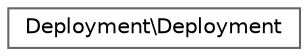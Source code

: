 digraph "Graphical Class Hierarchy"
{
 // LATEX_PDF_SIZE
  bgcolor="transparent";
  edge [fontname=Helvetica,fontsize=10,labelfontname=Helvetica,labelfontsize=10];
  node [fontname=Helvetica,fontsize=10,shape=box,height=0.2,width=0.4];
  rankdir="LR";
  Node0 [id="Node000000",label="Deployment\\Deployment",height=0.2,width=0.4,color="grey40", fillcolor="white", style="filled",URL="$classDeployment_1_1Deployment.html",tooltip=" "];
}
